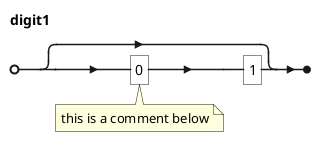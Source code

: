 {
  "sha1": "cm0jnq1n99j6md9xu4mor9qokywii2l",
  "insertion": {
    "when": "2024-06-01T09:03:01.702Z",
    "url": "https://forum.plantuml.net/16694/ebnf-add-notes",
    "user": "plantuml@gmail.com"
  }
}
@startebnf
digit1 = ["0" (*this is a comment below*), "1"];


@endebnf
